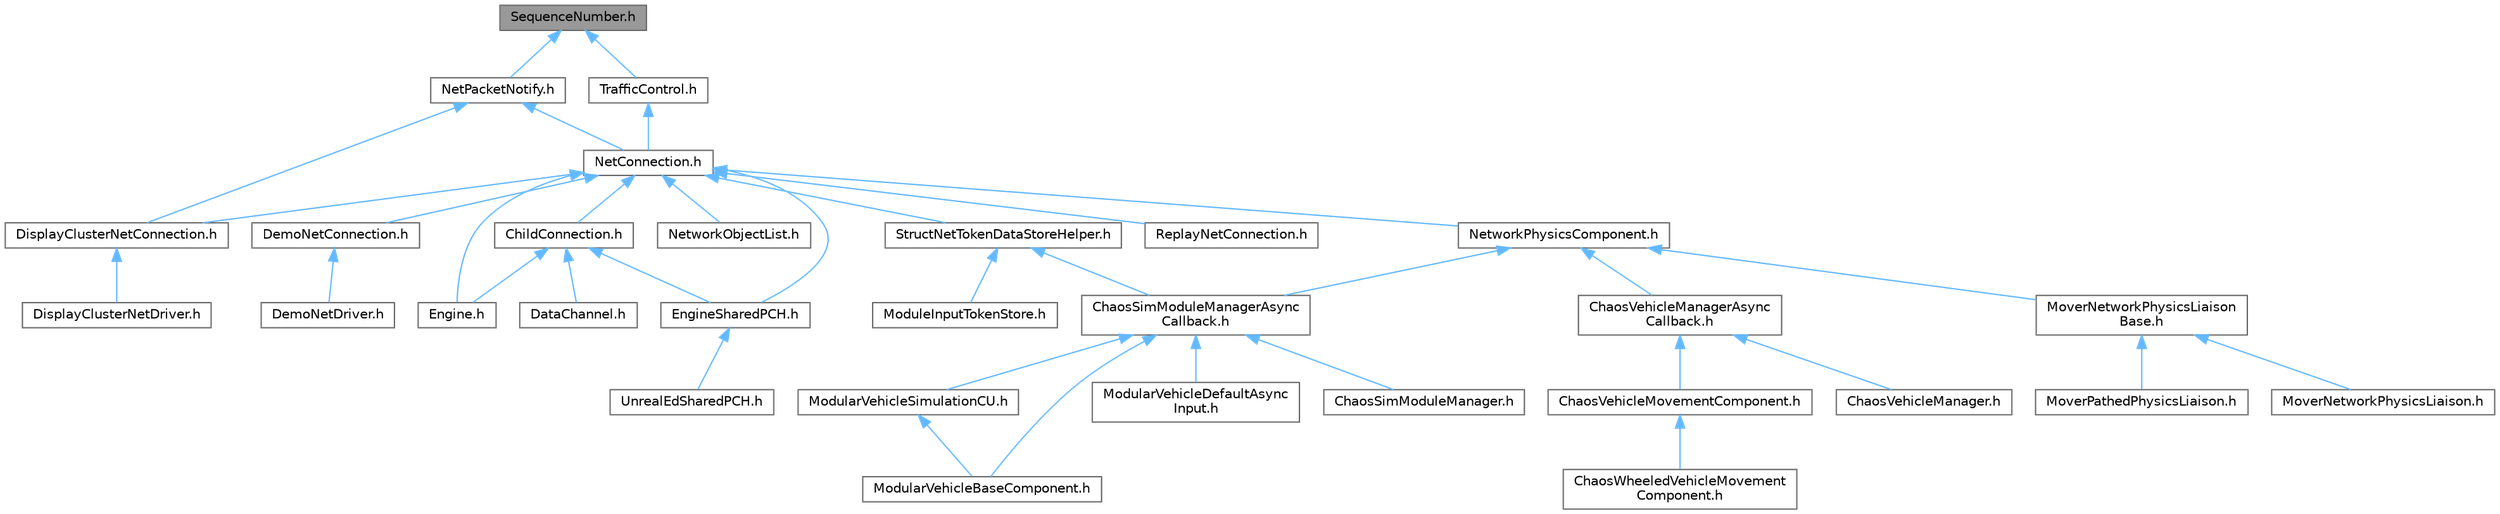 digraph "SequenceNumber.h"
{
 // INTERACTIVE_SVG=YES
 // LATEX_PDF_SIZE
  bgcolor="transparent";
  edge [fontname=Helvetica,fontsize=10,labelfontname=Helvetica,labelfontsize=10];
  node [fontname=Helvetica,fontsize=10,shape=box,height=0.2,width=0.4];
  Node1 [id="Node000001",label="SequenceNumber.h",height=0.2,width=0.4,color="gray40", fillcolor="grey60", style="filled", fontcolor="black",tooltip=" "];
  Node1 -> Node2 [id="edge1_Node000001_Node000002",dir="back",color="steelblue1",style="solid",tooltip=" "];
  Node2 [id="Node000002",label="NetPacketNotify.h",height=0.2,width=0.4,color="grey40", fillcolor="white", style="filled",URL="$dd/d33/NetPacketNotify_8h.html",tooltip=" "];
  Node2 -> Node3 [id="edge2_Node000002_Node000003",dir="back",color="steelblue1",style="solid",tooltip=" "];
  Node3 [id="Node000003",label="DisplayClusterNetConnection.h",height=0.2,width=0.4,color="grey40", fillcolor="white", style="filled",URL="$d0/df0/DisplayClusterNetConnection_8h.html",tooltip=" "];
  Node3 -> Node4 [id="edge3_Node000003_Node000004",dir="back",color="steelblue1",style="solid",tooltip=" "];
  Node4 [id="Node000004",label="DisplayClusterNetDriver.h",height=0.2,width=0.4,color="grey40", fillcolor="white", style="filled",URL="$db/de1/DisplayClusterNetDriver_8h.html",tooltip=" "];
  Node2 -> Node5 [id="edge4_Node000002_Node000005",dir="back",color="steelblue1",style="solid",tooltip=" "];
  Node5 [id="Node000005",label="NetConnection.h",height=0.2,width=0.4,color="grey40", fillcolor="white", style="filled",URL="$d6/d03/NetConnection_8h.html",tooltip=" "];
  Node5 -> Node6 [id="edge5_Node000005_Node000006",dir="back",color="steelblue1",style="solid",tooltip=" "];
  Node6 [id="Node000006",label="ChildConnection.h",height=0.2,width=0.4,color="grey40", fillcolor="white", style="filled",URL="$de/dea/ChildConnection_8h.html",tooltip=" "];
  Node6 -> Node7 [id="edge6_Node000006_Node000007",dir="back",color="steelblue1",style="solid",tooltip=" "];
  Node7 [id="Node000007",label="DataChannel.h",height=0.2,width=0.4,color="grey40", fillcolor="white", style="filled",URL="$df/ded/DataChannel_8h.html",tooltip=" "];
  Node6 -> Node8 [id="edge7_Node000006_Node000008",dir="back",color="steelblue1",style="solid",tooltip=" "];
  Node8 [id="Node000008",label="Engine.h",height=0.2,width=0.4,color="grey40", fillcolor="white", style="filled",URL="$d1/d34/Public_2Engine_8h.html",tooltip=" "];
  Node6 -> Node9 [id="edge8_Node000006_Node000009",dir="back",color="steelblue1",style="solid",tooltip=" "];
  Node9 [id="Node000009",label="EngineSharedPCH.h",height=0.2,width=0.4,color="grey40", fillcolor="white", style="filled",URL="$dc/dbb/EngineSharedPCH_8h.html",tooltip=" "];
  Node9 -> Node10 [id="edge9_Node000009_Node000010",dir="back",color="steelblue1",style="solid",tooltip=" "];
  Node10 [id="Node000010",label="UnrealEdSharedPCH.h",height=0.2,width=0.4,color="grey40", fillcolor="white", style="filled",URL="$d1/de6/UnrealEdSharedPCH_8h.html",tooltip=" "];
  Node5 -> Node11 [id="edge10_Node000005_Node000011",dir="back",color="steelblue1",style="solid",tooltip=" "];
  Node11 [id="Node000011",label="DemoNetConnection.h",height=0.2,width=0.4,color="grey40", fillcolor="white", style="filled",URL="$d7/d81/DemoNetConnection_8h.html",tooltip=" "];
  Node11 -> Node12 [id="edge11_Node000011_Node000012",dir="back",color="steelblue1",style="solid",tooltip=" "];
  Node12 [id="Node000012",label="DemoNetDriver.h",height=0.2,width=0.4,color="grey40", fillcolor="white", style="filled",URL="$df/df9/DemoNetDriver_8h.html",tooltip=" "];
  Node5 -> Node3 [id="edge12_Node000005_Node000003",dir="back",color="steelblue1",style="solid",tooltip=" "];
  Node5 -> Node8 [id="edge13_Node000005_Node000008",dir="back",color="steelblue1",style="solid",tooltip=" "];
  Node5 -> Node9 [id="edge14_Node000005_Node000009",dir="back",color="steelblue1",style="solid",tooltip=" "];
  Node5 -> Node13 [id="edge15_Node000005_Node000013",dir="back",color="steelblue1",style="solid",tooltip=" "];
  Node13 [id="Node000013",label="NetworkObjectList.h",height=0.2,width=0.4,color="grey40", fillcolor="white", style="filled",URL="$d5/d6a/NetworkObjectList_8h.html",tooltip=" "];
  Node5 -> Node14 [id="edge16_Node000005_Node000014",dir="back",color="steelblue1",style="solid",tooltip=" "];
  Node14 [id="Node000014",label="NetworkPhysicsComponent.h",height=0.2,width=0.4,color="grey40", fillcolor="white", style="filled",URL="$d5/dcb/NetworkPhysicsComponent_8h.html",tooltip=" "];
  Node14 -> Node15 [id="edge17_Node000014_Node000015",dir="back",color="steelblue1",style="solid",tooltip=" "];
  Node15 [id="Node000015",label="ChaosSimModuleManagerAsync\lCallback.h",height=0.2,width=0.4,color="grey40", fillcolor="white", style="filled",URL="$d7/dd0/ChaosSimModuleManagerAsyncCallback_8h.html",tooltip=" "];
  Node15 -> Node16 [id="edge18_Node000015_Node000016",dir="back",color="steelblue1",style="solid",tooltip=" "];
  Node16 [id="Node000016",label="ChaosSimModuleManager.h",height=0.2,width=0.4,color="grey40", fillcolor="white", style="filled",URL="$d7/dd1/ChaosSimModuleManager_8h.html",tooltip=" "];
  Node15 -> Node17 [id="edge19_Node000015_Node000017",dir="back",color="steelblue1",style="solid",tooltip=" "];
  Node17 [id="Node000017",label="ModularVehicleBaseComponent.h",height=0.2,width=0.4,color="grey40", fillcolor="white", style="filled",URL="$d3/dc7/ModularVehicleBaseComponent_8h.html",tooltip=" "];
  Node15 -> Node18 [id="edge20_Node000015_Node000018",dir="back",color="steelblue1",style="solid",tooltip=" "];
  Node18 [id="Node000018",label="ModularVehicleDefaultAsync\lInput.h",height=0.2,width=0.4,color="grey40", fillcolor="white", style="filled",URL="$d5/df8/ModularVehicleDefaultAsyncInput_8h.html",tooltip=" "];
  Node15 -> Node19 [id="edge21_Node000015_Node000019",dir="back",color="steelblue1",style="solid",tooltip=" "];
  Node19 [id="Node000019",label="ModularVehicleSimulationCU.h",height=0.2,width=0.4,color="grey40", fillcolor="white", style="filled",URL="$d8/d61/ModularVehicleSimulationCU_8h.html",tooltip=" "];
  Node19 -> Node17 [id="edge22_Node000019_Node000017",dir="back",color="steelblue1",style="solid",tooltip=" "];
  Node14 -> Node20 [id="edge23_Node000014_Node000020",dir="back",color="steelblue1",style="solid",tooltip=" "];
  Node20 [id="Node000020",label="ChaosVehicleManagerAsync\lCallback.h",height=0.2,width=0.4,color="grey40", fillcolor="white", style="filled",URL="$d4/dea/ChaosVehicleManagerAsyncCallback_8h.html",tooltip=" "];
  Node20 -> Node21 [id="edge24_Node000020_Node000021",dir="back",color="steelblue1",style="solid",tooltip=" "];
  Node21 [id="Node000021",label="ChaosVehicleManager.h",height=0.2,width=0.4,color="grey40", fillcolor="white", style="filled",URL="$d3/d70/ChaosVehicleManager_8h.html",tooltip=" "];
  Node20 -> Node22 [id="edge25_Node000020_Node000022",dir="back",color="steelblue1",style="solid",tooltip=" "];
  Node22 [id="Node000022",label="ChaosVehicleMovementComponent.h",height=0.2,width=0.4,color="grey40", fillcolor="white", style="filled",URL="$dc/dfc/ChaosVehicleMovementComponent_8h.html",tooltip=" "];
  Node22 -> Node23 [id="edge26_Node000022_Node000023",dir="back",color="steelblue1",style="solid",tooltip=" "];
  Node23 [id="Node000023",label="ChaosWheeledVehicleMovement\lComponent.h",height=0.2,width=0.4,color="grey40", fillcolor="white", style="filled",URL="$dc/d77/ChaosWheeledVehicleMovementComponent_8h.html",tooltip=" "];
  Node14 -> Node24 [id="edge27_Node000014_Node000024",dir="back",color="steelblue1",style="solid",tooltip=" "];
  Node24 [id="Node000024",label="MoverNetworkPhysicsLiaison\lBase.h",height=0.2,width=0.4,color="grey40", fillcolor="white", style="filled",URL="$d6/d54/MoverNetworkPhysicsLiaisonBase_8h.html",tooltip=" "];
  Node24 -> Node25 [id="edge28_Node000024_Node000025",dir="back",color="steelblue1",style="solid",tooltip=" "];
  Node25 [id="Node000025",label="MoverNetworkPhysicsLiaison.h",height=0.2,width=0.4,color="grey40", fillcolor="white", style="filled",URL="$d7/d6a/MoverNetworkPhysicsLiaison_8h.html",tooltip=" "];
  Node24 -> Node26 [id="edge29_Node000024_Node000026",dir="back",color="steelblue1",style="solid",tooltip=" "];
  Node26 [id="Node000026",label="MoverPathedPhysicsLiaison.h",height=0.2,width=0.4,color="grey40", fillcolor="white", style="filled",URL="$d8/d2d/MoverPathedPhysicsLiaison_8h.html",tooltip=" "];
  Node5 -> Node27 [id="edge30_Node000005_Node000027",dir="back",color="steelblue1",style="solid",tooltip=" "];
  Node27 [id="Node000027",label="ReplayNetConnection.h",height=0.2,width=0.4,color="grey40", fillcolor="white", style="filled",URL="$d8/dc8/ReplayNetConnection_8h.html",tooltip=" "];
  Node5 -> Node28 [id="edge31_Node000005_Node000028",dir="back",color="steelblue1",style="solid",tooltip=" "];
  Node28 [id="Node000028",label="StructNetTokenDataStoreHelper.h",height=0.2,width=0.4,color="grey40", fillcolor="white", style="filled",URL="$d2/d63/StructNetTokenDataStoreHelper_8h.html",tooltip=" "];
  Node28 -> Node15 [id="edge32_Node000028_Node000015",dir="back",color="steelblue1",style="solid",tooltip=" "];
  Node28 -> Node29 [id="edge33_Node000028_Node000029",dir="back",color="steelblue1",style="solid",tooltip=" "];
  Node29 [id="Node000029",label="ModuleInputTokenStore.h",height=0.2,width=0.4,color="grey40", fillcolor="white", style="filled",URL="$d9/d7e/ModuleInputTokenStore_8h.html",tooltip=" "];
  Node1 -> Node30 [id="edge34_Node000001_Node000030",dir="back",color="steelblue1",style="solid",tooltip=" "];
  Node30 [id="Node000030",label="TrafficControl.h",height=0.2,width=0.4,color="grey40", fillcolor="white", style="filled",URL="$d8/d07/TrafficControl_8h.html",tooltip=" "];
  Node30 -> Node5 [id="edge35_Node000030_Node000005",dir="back",color="steelblue1",style="solid",tooltip=" "];
}
